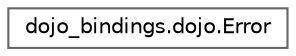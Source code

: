 digraph "Graphical Class Hierarchy"
{
 // LATEX_PDF_SIZE
  bgcolor="transparent";
  edge [fontname=Helvetica,fontsize=10,labelfontname=Helvetica,labelfontsize=10];
  node [fontname=Helvetica,fontsize=10,shape=box,height=0.2,width=0.4];
  rankdir="LR";
  Node0 [id="Node000000",label="dojo_bindings.dojo.Error",height=0.2,width=0.4,color="grey40", fillcolor="white", style="filled",URL="$structdojo__bindings_1_1dojo_1_1_error.html",tooltip=" "];
}
